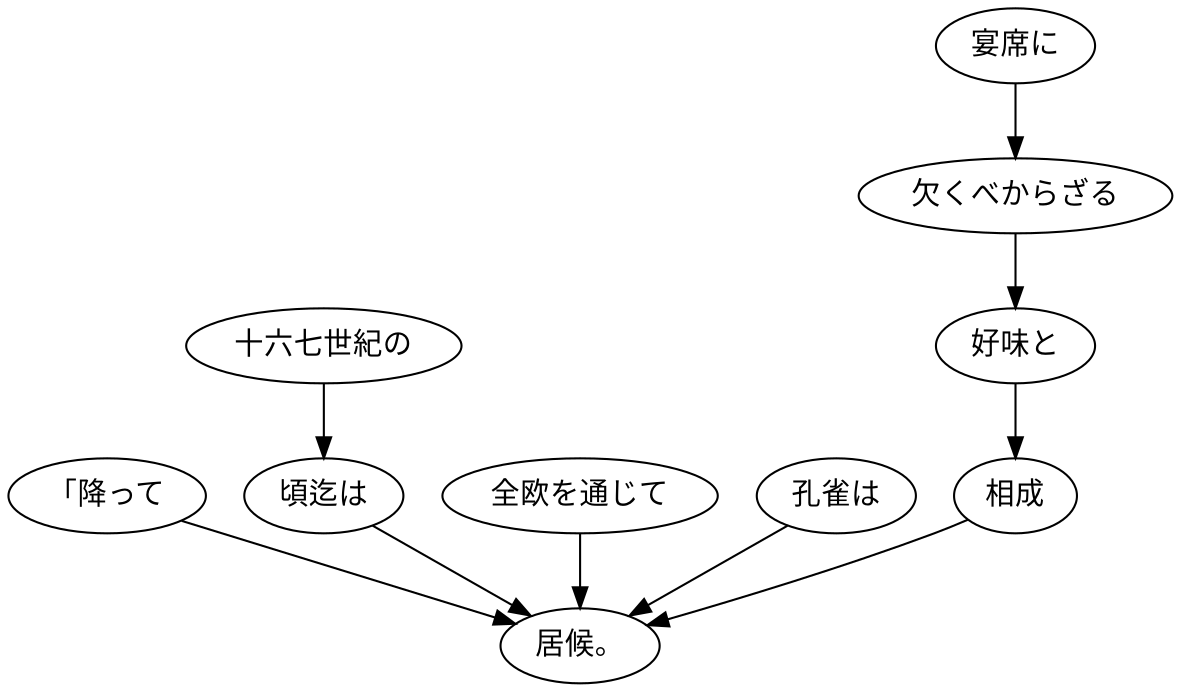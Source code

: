 digraph graph886 {
	node0 [label="「降って"];
	node1 [label="十六七世紀の"];
	node2 [label="頃迄は"];
	node3 [label="全欧を通じて"];
	node4 [label="孔雀は"];
	node5 [label="宴席に"];
	node6 [label="欠くべからざる"];
	node7 [label="好味と"];
	node8 [label="相成"];
	node9 [label="居候。"];
	node0 -> node9;
	node1 -> node2;
	node2 -> node9;
	node3 -> node9;
	node4 -> node9;
	node5 -> node6;
	node6 -> node7;
	node7 -> node8;
	node8 -> node9;
}
